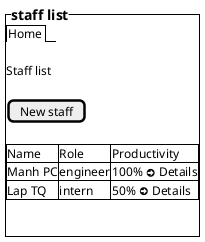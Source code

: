 @startsalt

{^==staff list
    {/ Home }

    .
    Staff list 
    .
    [New staff]
    .
    {#
        Name | Role | Productivity
        Manh PC  | engineer | 100% <&arrow-circle-right> Details
        Lap TQ | intern | 50% <&arrow-circle-right> Details

    }
    .
    .
}

@endsalt

